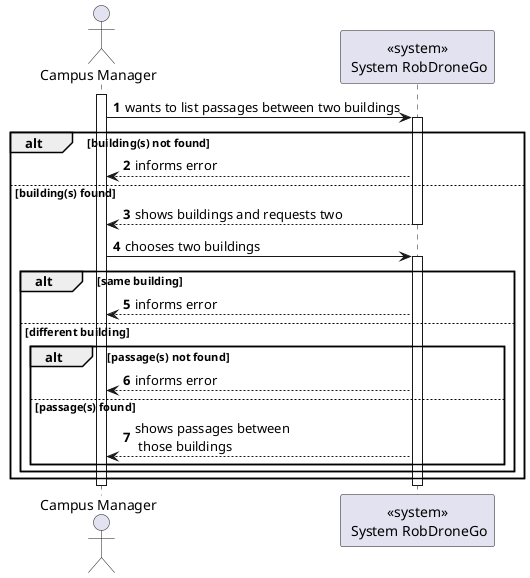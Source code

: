 @startuml
autonumber

actor "Campus Manager" as usr

participant "<<system>>\n System RobDroneGo" as sys

activate usr
    usr -> sys : wants to list passages between two buildings
    activate sys
    alt building(s) not found
            sys --> usr : informs error
        else building(s) found
            sys --> usr : shows buildings and requests two
        deactivate sys


    usr -> sys : chooses two buildings
    activate sys

    alt same building
        sys --> usr: informs error
    else different building

        alt passage(s) not found
            sys --> usr: informs error
        else passage(s) found
            sys --> usr: shows passages between\n those buildings
            end
        end
    end
    deactivate sys
deactivate usr

@enduml
